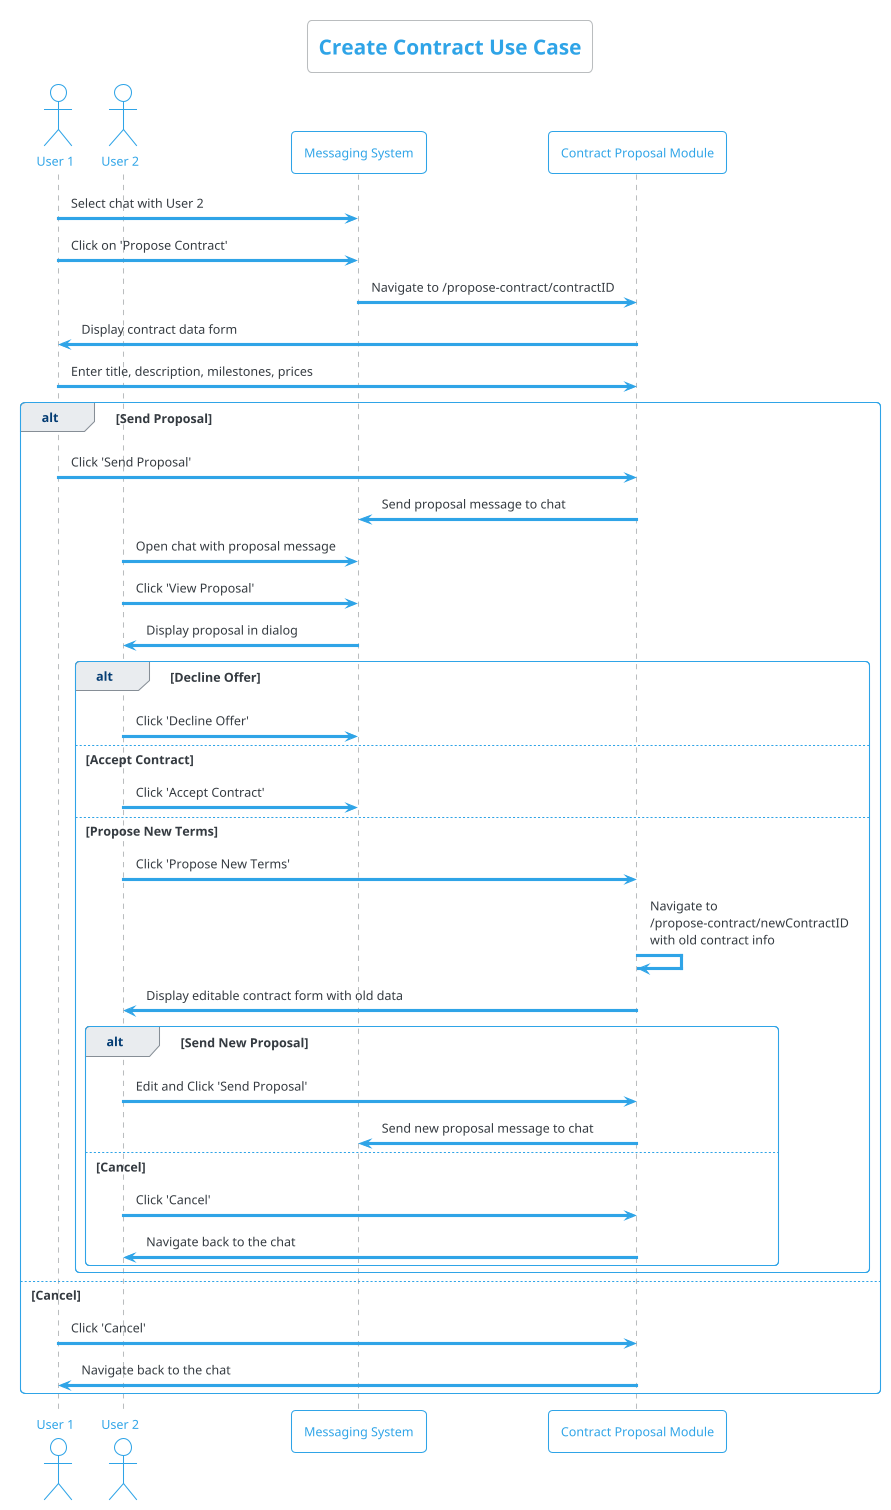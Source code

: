 @startuml createContractUseCase

!theme cerulean-outline
skinparam defaultFontName Arial
skinparam backgroundColor white

title Create Contract Use Case

actor "User 1" as U1
actor "User 2" as U2
participant "Messaging System" as MSG
participant "Contract Proposal Module" as CPM

U1 -> MSG: Select chat with User 2
U1 -> MSG: Click on 'Propose Contract'
MSG -> CPM: Navigate to /propose-contract/contractID

CPM -> U1: Display contract data form
U1 -> CPM: Enter title, description, milestones, prices
alt Send Proposal
    U1 -> CPM: Click 'Send Proposal'
    CPM -> MSG: Send proposal message to chat
    U2 -> MSG: Open chat with proposal message
    U2 -> MSG: Click 'View Proposal'
    MSG -> U2: Display proposal in dialog
    alt Decline Offer
        U2 -> MSG: Click 'Decline Offer'
    else Accept Contract
        U2 -> MSG: Click 'Accept Contract'
    else Propose New Terms
        U2 -> CPM: Click 'Propose New Terms'
        CPM -> CPM: Navigate to \n/propose-contract/newContractID \nwith old contract info
        CPM -> U2: Display editable contract form with old data
        alt Send New Proposal
            U2 -> CPM: Edit and Click 'Send Proposal'
            CPM -> MSG: Send new proposal message to chat
        else Cancel
            U2 -> CPM: Click 'Cancel'
            CPM ->U2: Navigate back to the chat
        end
    end
else Cancel
    U1 -> CPM: Click 'Cancel'
    CPM ->U1: Navigate back to the chat
end

@enduml
